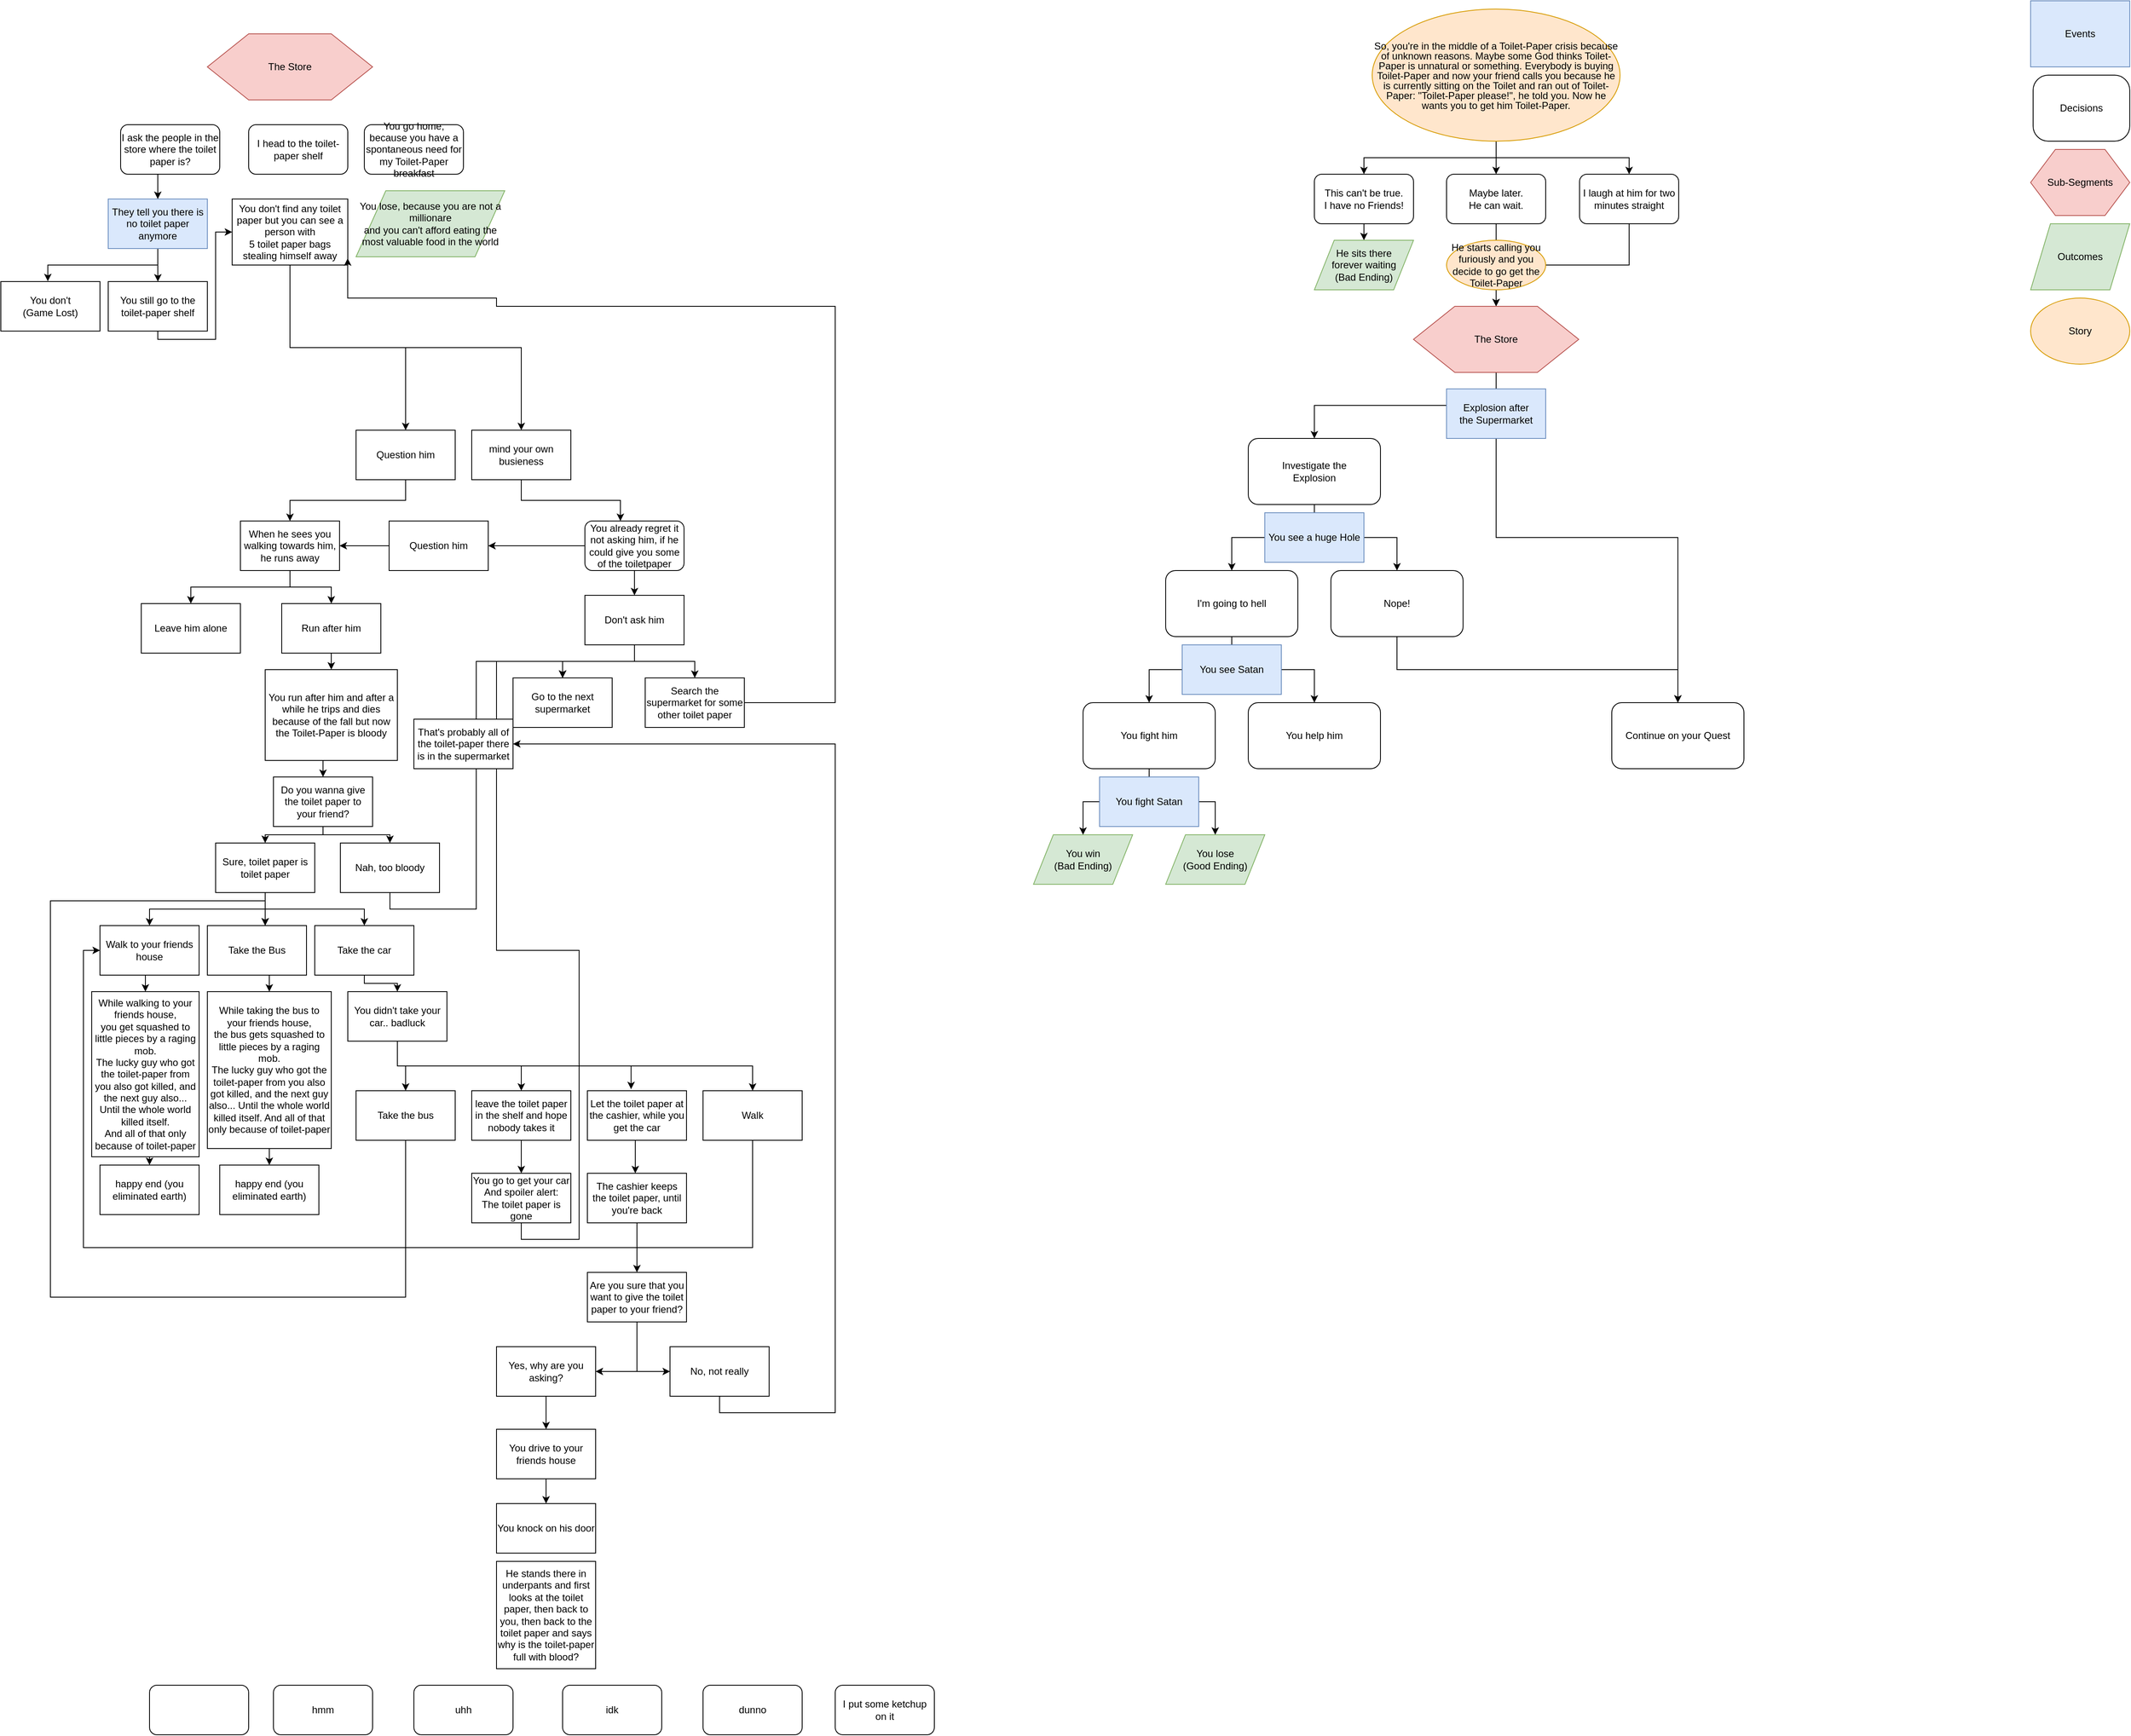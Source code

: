 <mxfile version="12.8.9" type="github">
  <diagram id="Qn3-nG2EIfxCC5e99ubx" name="Page-1">
    <mxGraphModel dx="2867" dy="380" grid="1" gridSize="10" guides="1" tooltips="1" connect="1" arrows="1" fold="1" page="0" pageScale="1" pageWidth="1169" pageHeight="827" background="none" math="0" shadow="0">
      <root>
        <mxCell id="0" />
        <mxCell id="1" parent="0" />
        <mxCell id="w2yHV6jO7LddsXgPNAkQ-8" style="edgeStyle=orthogonalEdgeStyle;rounded=0;orthogonalLoop=1;jettySize=auto;html=1;exitX=0.5;exitY=1;exitDx=0;exitDy=0;entryX=0.5;entryY=0;entryDx=0;entryDy=0;" parent="1" source="qTc8x9LIwxy68OP4qptk-10" target="qTc8x9LIwxy68OP4qptk-4" edge="1">
          <mxGeometry relative="1" as="geometry">
            <mxPoint x="60" y="450" as="sourcePoint" />
            <Array as="points">
              <mxPoint x="60" y="490" />
              <mxPoint x="-160" y="490" />
            </Array>
          </mxGeometry>
        </mxCell>
        <mxCell id="w2yHV6jO7LddsXgPNAkQ-10" style="edgeStyle=orthogonalEdgeStyle;rounded=0;orthogonalLoop=1;jettySize=auto;html=1;exitX=0.5;exitY=1;exitDx=0;exitDy=0;entryX=0.5;entryY=0;entryDx=0;entryDy=0;" parent="1" source="qTc8x9LIwxy68OP4qptk-4" target="w2yHV6jO7LddsXgPNAkQ-2" edge="1">
          <mxGeometry relative="1" as="geometry" />
        </mxCell>
        <mxCell id="w2yHV6jO7LddsXgPNAkQ-13" style="edgeStyle=orthogonalEdgeStyle;rounded=0;orthogonalLoop=1;jettySize=auto;html=1;exitX=0.5;exitY=1;exitDx=0;exitDy=0;entryX=0.5;entryY=0;entryDx=0;entryDy=0;" parent="1" source="qTc8x9LIwxy68OP4qptk-4" target="w2yHV6jO7LddsXgPNAkQ-11" edge="1">
          <mxGeometry relative="1" as="geometry" />
        </mxCell>
        <mxCell id="qTc8x9LIwxy68OP4qptk-4" value="Investigate the&lt;br&gt;Explosion" style="rounded=1;whiteSpace=wrap;html=1;" parent="1" vertex="1">
          <mxGeometry x="-240" y="530" width="160" height="80" as="geometry" />
        </mxCell>
        <mxCell id="qTc8x9LIwxy68OP4qptk-5" value="Continue on your Quest" style="rounded=1;whiteSpace=wrap;html=1;" parent="1" vertex="1">
          <mxGeometry x="200" y="850" width="160" height="80" as="geometry" />
        </mxCell>
        <mxCell id="w2yHV6jO7LddsXgPNAkQ-37" style="edgeStyle=orthogonalEdgeStyle;rounded=0;orthogonalLoop=1;jettySize=auto;html=1;exitX=0.5;exitY=1;exitDx=0;exitDy=0;entryX=0.5;entryY=0;entryDx=0;entryDy=0;" parent="1" source="w2yHV6jO7LddsXgPNAkQ-2" target="w2yHV6jO7LddsXgPNAkQ-36" edge="1">
          <mxGeometry relative="1" as="geometry" />
        </mxCell>
        <mxCell id="w2yHV6jO7LddsXgPNAkQ-38" style="edgeStyle=orthogonalEdgeStyle;rounded=0;orthogonalLoop=1;jettySize=auto;html=1;exitX=0.5;exitY=1;exitDx=0;exitDy=0;entryX=0.5;entryY=0;entryDx=0;entryDy=0;" parent="1" source="w2yHV6jO7LddsXgPNAkQ-2" target="w2yHV6jO7LddsXgPNAkQ-35" edge="1">
          <mxGeometry relative="1" as="geometry" />
        </mxCell>
        <mxCell id="w2yHV6jO7LddsXgPNAkQ-2" value="I&#39;m going to hell" style="rounded=1;whiteSpace=wrap;html=1;" parent="1" vertex="1">
          <mxGeometry x="-340" y="690" width="160" height="80" as="geometry" />
        </mxCell>
        <mxCell id="w2yHV6jO7LddsXgPNAkQ-3" value="You see a huge Hole" style="rounded=0;whiteSpace=wrap;html=1;fillColor=#dae8fc;strokeColor=#6c8ebf;" parent="1" vertex="1">
          <mxGeometry x="-220" y="620" width="120" height="60" as="geometry" />
        </mxCell>
        <mxCell id="ga1ZJdMdY6wzrTvUTJqG-1" style="edgeStyle=orthogonalEdgeStyle;rounded=0;orthogonalLoop=1;jettySize=auto;html=1;exitX=0.5;exitY=1;exitDx=0;exitDy=0;entryX=0.5;entryY=0;entryDx=0;entryDy=0;" parent="1" source="w2yHV6jO7LddsXgPNAkQ-11" target="qTc8x9LIwxy68OP4qptk-5" edge="1">
          <mxGeometry relative="1" as="geometry" />
        </mxCell>
        <mxCell id="w2yHV6jO7LddsXgPNAkQ-11" value="Nope!" style="rounded=1;whiteSpace=wrap;html=1;" parent="1" vertex="1">
          <mxGeometry x="-140" y="690" width="160" height="80" as="geometry" />
        </mxCell>
        <mxCell id="w2yHV6jO7LddsXgPNAkQ-18" value="Events" style="rounded=0;whiteSpace=wrap;html=1;fillColor=#dae8fc;strokeColor=#6c8ebf;" parent="1" vertex="1">
          <mxGeometry x="707" width="120" height="80" as="geometry" />
        </mxCell>
        <mxCell id="w2yHV6jO7LddsXgPNAkQ-19" value="Decisions" style="rounded=1;whiteSpace=wrap;html=1;arcSize=23;" parent="1" vertex="1">
          <mxGeometry x="710" y="90" width="117" height="80" as="geometry" />
        </mxCell>
        <mxCell id="w2yHV6jO7LddsXgPNAkQ-21" value="Outcomes" style="shape=parallelogram;perimeter=parallelogramPerimeter;whiteSpace=wrap;html=1;fillColor=#d5e8d4;strokeColor=#82b366;" parent="1" vertex="1">
          <mxGeometry x="707" y="270" width="120" height="80" as="geometry" />
        </mxCell>
        <mxCell id="w2yHV6jO7LddsXgPNAkQ-22" value="You win&lt;br&gt;(Bad Ending)" style="shape=parallelogram;perimeter=parallelogramPerimeter;whiteSpace=wrap;html=1;fillColor=#d5e8d4;strokeColor=#82b366;" parent="1" vertex="1">
          <mxGeometry x="-500" y="1010" width="120" height="60" as="geometry" />
        </mxCell>
        <mxCell id="w2yHV6jO7LddsXgPNAkQ-23" value="You lose&lt;br&gt;(Good Ending)" style="shape=parallelogram;perimeter=parallelogramPerimeter;whiteSpace=wrap;html=1;fillColor=#d5e8d4;strokeColor=#82b366;" parent="1" vertex="1">
          <mxGeometry x="-340" y="1010" width="120" height="60" as="geometry" />
        </mxCell>
        <mxCell id="w2yHV6jO7LddsXgPNAkQ-33" value="You see Satan" style="rounded=0;whiteSpace=wrap;html=1;fillColor=#dae8fc;strokeColor=#6c8ebf;" parent="1" vertex="1">
          <mxGeometry x="-320" y="780" width="120" height="60" as="geometry" />
        </mxCell>
        <mxCell id="w2yHV6jO7LddsXgPNAkQ-35" value="You help him" style="rounded=1;whiteSpace=wrap;html=1;" parent="1" vertex="1">
          <mxGeometry x="-240" y="850" width="160" height="80" as="geometry" />
        </mxCell>
        <mxCell id="w2yHV6jO7LddsXgPNAkQ-39" style="edgeStyle=orthogonalEdgeStyle;rounded=0;orthogonalLoop=1;jettySize=auto;html=1;exitX=0.5;exitY=1;exitDx=0;exitDy=0;entryX=0.5;entryY=0;entryDx=0;entryDy=0;" parent="1" source="w2yHV6jO7LddsXgPNAkQ-36" target="w2yHV6jO7LddsXgPNAkQ-22" edge="1">
          <mxGeometry relative="1" as="geometry" />
        </mxCell>
        <mxCell id="w2yHV6jO7LddsXgPNAkQ-40" style="edgeStyle=orthogonalEdgeStyle;rounded=0;orthogonalLoop=1;jettySize=auto;html=1;exitX=0.5;exitY=1;exitDx=0;exitDy=0;entryX=0.5;entryY=0;entryDx=0;entryDy=0;" parent="1" source="w2yHV6jO7LddsXgPNAkQ-36" target="w2yHV6jO7LddsXgPNAkQ-23" edge="1">
          <mxGeometry relative="1" as="geometry" />
        </mxCell>
        <mxCell id="w2yHV6jO7LddsXgPNAkQ-36" value="You fight him" style="rounded=1;whiteSpace=wrap;html=1;" parent="1" vertex="1">
          <mxGeometry x="-440" y="850" width="160" height="80" as="geometry" />
        </mxCell>
        <mxCell id="w2yHV6jO7LddsXgPNAkQ-17" value="You fight Satan" style="rounded=0;whiteSpace=wrap;html=1;fillColor=#dae8fc;strokeColor=#6c8ebf;" parent="1" vertex="1">
          <mxGeometry x="-420" y="940" width="120" height="60" as="geometry" />
        </mxCell>
        <mxCell id="hGm-7pk2wTPDIRRF_HYG-1" value="Story" style="ellipse;whiteSpace=wrap;html=1;fillColor=#ffe6cc;strokeColor=#d79b00;" parent="1" vertex="1">
          <mxGeometry x="707" y="360" width="120" height="80" as="geometry" />
        </mxCell>
        <mxCell id="hGm-7pk2wTPDIRRF_HYG-8" style="edgeStyle=orthogonalEdgeStyle;rounded=0;orthogonalLoop=1;jettySize=auto;html=1;exitX=0.5;exitY=1;exitDx=0;exitDy=0;entryX=0.5;entryY=0;entryDx=0;entryDy=0;" parent="1" source="hGm-7pk2wTPDIRRF_HYG-2" target="hGm-7pk2wTPDIRRF_HYG-4" edge="1">
          <mxGeometry relative="1" as="geometry" />
        </mxCell>
        <mxCell id="hGm-7pk2wTPDIRRF_HYG-9" style="edgeStyle=orthogonalEdgeStyle;rounded=0;orthogonalLoop=1;jettySize=auto;html=1;exitX=0.5;exitY=1;exitDx=0;exitDy=0;entryX=0.5;entryY=0;entryDx=0;entryDy=0;" parent="1" source="hGm-7pk2wTPDIRRF_HYG-2" target="hGm-7pk2wTPDIRRF_HYG-5" edge="1">
          <mxGeometry relative="1" as="geometry" />
        </mxCell>
        <mxCell id="hGm-7pk2wTPDIRRF_HYG-10" style="edgeStyle=orthogonalEdgeStyle;rounded=0;orthogonalLoop=1;jettySize=auto;html=1;exitX=0.5;exitY=1;exitDx=0;exitDy=0;entryX=0.5;entryY=0;entryDx=0;entryDy=0;" parent="1" source="hGm-7pk2wTPDIRRF_HYG-2" target="hGm-7pk2wTPDIRRF_HYG-6" edge="1">
          <mxGeometry relative="1" as="geometry" />
        </mxCell>
        <mxCell id="hGm-7pk2wTPDIRRF_HYG-2" value="&lt;p style=&quot;line-height: 100%&quot;&gt;So, you&#39;re in the middle of a Toilet-Paper crisis because of unknown reasons. Maybe some God thinks Toilet-Paper is unnatural or something. Everybody is buying Toilet-Paper and now your friend calls you because he is currently sitting on the Toilet and ran out of Toilet-Paper: &quot;Toilet-Paper please!&quot;, he told you. Now he wants you to get him Toilet-Paper.&lt;/p&gt;" style="ellipse;whiteSpace=wrap;html=1;fillColor=#ffe6cc;strokeColor=#d79b00;align=center;" parent="1" vertex="1">
          <mxGeometry x="-90" y="10" width="300" height="160" as="geometry" />
        </mxCell>
        <mxCell id="hGm-7pk2wTPDIRRF_HYG-13" style="edgeStyle=orthogonalEdgeStyle;rounded=0;orthogonalLoop=1;jettySize=auto;html=1;exitX=0.5;exitY=1;exitDx=0;exitDy=0;entryX=0.5;entryY=0;entryDx=0;entryDy=0;" parent="1" source="hGm-7pk2wTPDIRRF_HYG-4" target="hGm-7pk2wTPDIRRF_HYG-12" edge="1">
          <mxGeometry relative="1" as="geometry" />
        </mxCell>
        <mxCell id="hGm-7pk2wTPDIRRF_HYG-4" value="This can&#39;t be true.&lt;br&gt;I have no Friends!" style="rounded=1;whiteSpace=wrap;html=1;" parent="1" vertex="1">
          <mxGeometry x="-160" y="210" width="120" height="60" as="geometry" />
        </mxCell>
        <mxCell id="HRX807A8xVsZpX2Y_Qhh-1" style="edgeStyle=orthogonalEdgeStyle;rounded=0;orthogonalLoop=1;jettySize=auto;html=1;exitX=0.5;exitY=1;exitDx=0;exitDy=0;entryX=0.5;entryY=0;entryDx=0;entryDy=0;" edge="1" parent="1" source="hGm-7pk2wTPDIRRF_HYG-5" target="OO5MdOur09zsrJe4_zCE-3">
          <mxGeometry relative="1" as="geometry" />
        </mxCell>
        <mxCell id="hGm-7pk2wTPDIRRF_HYG-5" value="Maybe later.&lt;br&gt;He can wait." style="rounded=1;whiteSpace=wrap;html=1;" parent="1" vertex="1">
          <mxGeometry y="210" width="120" height="60" as="geometry" />
        </mxCell>
        <mxCell id="HRX807A8xVsZpX2Y_Qhh-2" style="edgeStyle=orthogonalEdgeStyle;rounded=0;orthogonalLoop=1;jettySize=auto;html=1;exitX=0.5;exitY=1;exitDx=0;exitDy=0;entryX=0.5;entryY=0;entryDx=0;entryDy=0;" edge="1" parent="1" source="hGm-7pk2wTPDIRRF_HYG-6" target="OO5MdOur09zsrJe4_zCE-3">
          <mxGeometry relative="1" as="geometry" />
        </mxCell>
        <mxCell id="hGm-7pk2wTPDIRRF_HYG-6" value="I laugh at him for two minutes straight" style="rounded=1;whiteSpace=wrap;html=1;" parent="1" vertex="1">
          <mxGeometry x="161" y="210" width="120" height="60" as="geometry" />
        </mxCell>
        <mxCell id="hGm-7pk2wTPDIRRF_HYG-12" value="He sits there &lt;br&gt;forever waiting&lt;br&gt;(Bad Ending)" style="shape=parallelogram;perimeter=parallelogramPerimeter;whiteSpace=wrap;html=1;fillColor=#d5e8d4;strokeColor=#82b366;" parent="1" vertex="1">
          <mxGeometry x="-160" y="290" width="120" height="60" as="geometry" />
        </mxCell>
        <mxCell id="hGm-7pk2wTPDIRRF_HYG-14" value="He starts calling you furiously and you decide to go get the Toilet-Paper" style="ellipse;whiteSpace=wrap;html=1;fillColor=#ffe6cc;strokeColor=#d79b00;" parent="1" vertex="1">
          <mxGeometry y="290" width="120" height="60" as="geometry" />
        </mxCell>
        <mxCell id="OO5MdOur09zsrJe4_zCE-1" value="Sub-Segments" style="shape=hexagon;perimeter=hexagonPerimeter2;whiteSpace=wrap;html=1;fillColor=#f8cecc;strokeColor=#b85450;" parent="1" vertex="1">
          <mxGeometry x="707" y="180" width="120" height="80" as="geometry" />
        </mxCell>
        <mxCell id="xJ5OwYgdjSTBkFPhT8F--6" style="edgeStyle=orthogonalEdgeStyle;rounded=0;orthogonalLoop=1;jettySize=auto;html=1;exitX=0.5;exitY=1;exitDx=0;exitDy=0;entryX=0.5;entryY=0;entryDx=0;entryDy=0;" edge="1" parent="1" source="OO5MdOur09zsrJe4_zCE-3" target="qTc8x9LIwxy68OP4qptk-5">
          <mxGeometry relative="1" as="geometry" />
        </mxCell>
        <mxCell id="OO5MdOur09zsrJe4_zCE-3" value="The Store" style="shape=hexagon;perimeter=hexagonPerimeter2;whiteSpace=wrap;html=1;fillColor=#f8cecc;strokeColor=#b85450;" parent="1" vertex="1">
          <mxGeometry x="-40" y="370" width="200" height="80" as="geometry" />
        </mxCell>
        <mxCell id="qTc8x9LIwxy68OP4qptk-10" value="Explosion after&lt;br&gt;the Supermarket" style="rounded=0;whiteSpace=wrap;html=1;fillColor=#dae8fc;strokeColor=#6c8ebf;" parent="1" vertex="1">
          <mxGeometry y="470" width="120" height="60" as="geometry" />
        </mxCell>
        <mxCell id="4MemGEek6DB2b53ONelM-1" value="The Store" style="shape=hexagon;perimeter=hexagonPerimeter2;whiteSpace=wrap;html=1;fillColor=#f8cecc;strokeColor=#b85450;" parent="1" vertex="1">
          <mxGeometry x="-1500" y="40" width="200" height="80" as="geometry" />
        </mxCell>
        <mxCell id="WwWyATiSNRp0P1ia7kzS-19" style="edgeStyle=orthogonalEdgeStyle;rounded=0;orthogonalLoop=1;jettySize=auto;html=1;exitX=0.5;exitY=1;exitDx=0;exitDy=0;" parent="1" source="4MemGEek6DB2b53ONelM-8" edge="1">
          <mxGeometry relative="1" as="geometry">
            <mxPoint x="-1559.882" y="340" as="targetPoint" />
          </mxGeometry>
        </mxCell>
        <mxCell id="WwWyATiSNRp0P1ia7kzS-24" style="edgeStyle=orthogonalEdgeStyle;rounded=0;orthogonalLoop=1;jettySize=auto;html=1;exitX=0.5;exitY=1;exitDx=0;exitDy=0;entryX=0.474;entryY=-0.007;entryDx=0;entryDy=0;entryPerimeter=0;" parent="1" source="4MemGEek6DB2b53ONelM-8" target="WwWyATiSNRp0P1ia7kzS-23" edge="1">
          <mxGeometry relative="1" as="geometry" />
        </mxCell>
        <mxCell id="4MemGEek6DB2b53ONelM-8" value="They tell you there is no toilet paper anymore" style="rounded=0;whiteSpace=wrap;html=1;fillColor=#dae8fc;strokeColor=#6c8ebf;" parent="1" vertex="1">
          <mxGeometry x="-1620" y="240" width="120" height="60" as="geometry" />
        </mxCell>
        <mxCell id="WwWyATiSNRp0P1ia7kzS-6" style="edgeStyle=orthogonalEdgeStyle;rounded=0;orthogonalLoop=1;jettySize=auto;html=1;entryX=0.5;entryY=0;entryDx=0;entryDy=0;exitX=0.5;exitY=1;exitDx=0;exitDy=0;" parent="1" source="4MemGEek6DB2b53ONelM-9" target="WwWyATiSNRp0P1ia7kzS-4" edge="1">
          <mxGeometry relative="1" as="geometry">
            <mxPoint x="-1420" y="330" as="sourcePoint" />
          </mxGeometry>
        </mxCell>
        <mxCell id="WwWyATiSNRp0P1ia7kzS-7" style="edgeStyle=orthogonalEdgeStyle;rounded=0;orthogonalLoop=1;jettySize=auto;html=1;exitX=0.5;exitY=1;exitDx=0;exitDy=0;entryX=0.5;entryY=0;entryDx=0;entryDy=0;" parent="1" source="4MemGEek6DB2b53ONelM-9" target="WwWyATiSNRp0P1ia7kzS-5" edge="1">
          <mxGeometry relative="1" as="geometry" />
        </mxCell>
        <mxCell id="4MemGEek6DB2b53ONelM-9" value="&lt;div&gt;You don&#39;t find any toilet paper but you can see a person with &lt;br&gt;&lt;/div&gt;&lt;div&gt;5 toilet paper bags stealing himself away&lt;/div&gt;" style="rounded=0;whiteSpace=wrap;html=1;" parent="1" vertex="1">
          <mxGeometry x="-1470" y="240" width="140" height="80" as="geometry" />
        </mxCell>
        <mxCell id="WwWyATiSNRp0P1ia7kzS-16" style="edgeStyle=orthogonalEdgeStyle;rounded=0;orthogonalLoop=1;jettySize=auto;html=1;exitX=0.5;exitY=1;exitDx=0;exitDy=0;" parent="1" source="WwWyATiSNRp0P1ia7kzS-4" target="WwWyATiSNRp0P1ia7kzS-8" edge="1">
          <mxGeometry relative="1" as="geometry" />
        </mxCell>
        <mxCell id="WwWyATiSNRp0P1ia7kzS-4" value="Question him" style="rounded=0;whiteSpace=wrap;html=1;" parent="1" vertex="1">
          <mxGeometry x="-1320" y="520" width="120" height="60" as="geometry" />
        </mxCell>
        <mxCell id="WwWyATiSNRp0P1ia7kzS-12" style="edgeStyle=orthogonalEdgeStyle;rounded=0;orthogonalLoop=1;jettySize=auto;html=1;exitX=0.5;exitY=1;exitDx=0;exitDy=0;entryX=0.358;entryY=0;entryDx=0;entryDy=0;entryPerimeter=0;" parent="1" source="WwWyATiSNRp0P1ia7kzS-5" target="WwWyATiSNRp0P1ia7kzS-9" edge="1">
          <mxGeometry relative="1" as="geometry" />
        </mxCell>
        <mxCell id="WwWyATiSNRp0P1ia7kzS-5" value="mind your own busieness" style="rounded=0;whiteSpace=wrap;html=1;" parent="1" vertex="1">
          <mxGeometry x="-1180" y="520" width="120" height="60" as="geometry" />
        </mxCell>
        <mxCell id="WwWyATiSNRp0P1ia7kzS-32" style="edgeStyle=orthogonalEdgeStyle;rounded=0;orthogonalLoop=1;jettySize=auto;html=1;exitX=0.5;exitY=1;exitDx=0;exitDy=0;entryX=0.5;entryY=0;entryDx=0;entryDy=0;" parent="1" source="WwWyATiSNRp0P1ia7kzS-8" target="WwWyATiSNRp0P1ia7kzS-31" edge="1">
          <mxGeometry relative="1" as="geometry" />
        </mxCell>
        <mxCell id="WwWyATiSNRp0P1ia7kzS-33" style="edgeStyle=orthogonalEdgeStyle;rounded=0;orthogonalLoop=1;jettySize=auto;html=1;exitX=0.5;exitY=1;exitDx=0;exitDy=0;entryX=0.5;entryY=0;entryDx=0;entryDy=0;" parent="1" source="WwWyATiSNRp0P1ia7kzS-8" target="WwWyATiSNRp0P1ia7kzS-30" edge="1">
          <mxGeometry relative="1" as="geometry" />
        </mxCell>
        <mxCell id="WwWyATiSNRp0P1ia7kzS-8" value="When he sees you walking towards him, he runs away" style="rounded=0;whiteSpace=wrap;html=1;" parent="1" vertex="1">
          <mxGeometry x="-1460" y="630" width="120" height="60" as="geometry" />
        </mxCell>
        <mxCell id="WwWyATiSNRp0P1ia7kzS-13" style="edgeStyle=orthogonalEdgeStyle;rounded=0;orthogonalLoop=1;jettySize=auto;html=1;exitX=0;exitY=0.5;exitDx=0;exitDy=0;entryX=1;entryY=0.5;entryDx=0;entryDy=0;" parent="1" source="WwWyATiSNRp0P1ia7kzS-9" target="WwWyATiSNRp0P1ia7kzS-10" edge="1">
          <mxGeometry relative="1" as="geometry" />
        </mxCell>
        <mxCell id="WwWyATiSNRp0P1ia7kzS-25" style="edgeStyle=orthogonalEdgeStyle;rounded=0;orthogonalLoop=1;jettySize=auto;html=1;exitX=0.5;exitY=1;exitDx=0;exitDy=0;entryX=0.5;entryY=0;entryDx=0;entryDy=0;" parent="1" source="WwWyATiSNRp0P1ia7kzS-9" target="WwWyATiSNRp0P1ia7kzS-17" edge="1">
          <mxGeometry relative="1" as="geometry" />
        </mxCell>
        <mxCell id="WwWyATiSNRp0P1ia7kzS-9" value="&lt;div&gt;You already regret it not asking him, if he could give you some of the toiletpaper&lt;/div&gt;" style="rounded=1;whiteSpace=wrap;html=1;" parent="1" vertex="1">
          <mxGeometry x="-1043" y="630" width="120" height="60" as="geometry" />
        </mxCell>
        <mxCell id="WwWyATiSNRp0P1ia7kzS-14" style="edgeStyle=orthogonalEdgeStyle;rounded=0;orthogonalLoop=1;jettySize=auto;html=1;exitX=0;exitY=0.5;exitDx=0;exitDy=0;entryX=1;entryY=0.5;entryDx=0;entryDy=0;" parent="1" source="WwWyATiSNRp0P1ia7kzS-10" target="WwWyATiSNRp0P1ia7kzS-8" edge="1">
          <mxGeometry relative="1" as="geometry" />
        </mxCell>
        <mxCell id="WwWyATiSNRp0P1ia7kzS-10" value="Question him" style="rounded=0;whiteSpace=wrap;html=1;" parent="1" vertex="1">
          <mxGeometry x="-1280" y="630" width="120" height="60" as="geometry" />
        </mxCell>
        <mxCell id="WwWyATiSNRp0P1ia7kzS-28" style="edgeStyle=orthogonalEdgeStyle;rounded=0;orthogonalLoop=1;jettySize=auto;html=1;exitX=0.5;exitY=1;exitDx=0;exitDy=0;entryX=0.5;entryY=0;entryDx=0;entryDy=0;" parent="1" source="WwWyATiSNRp0P1ia7kzS-17" target="WwWyATiSNRp0P1ia7kzS-27" edge="1">
          <mxGeometry relative="1" as="geometry" />
        </mxCell>
        <mxCell id="xJ5OwYgdjSTBkFPhT8F--2" style="edgeStyle=orthogonalEdgeStyle;rounded=0;orthogonalLoop=1;jettySize=auto;html=1;exitX=0.5;exitY=1;exitDx=0;exitDy=0;entryX=0.5;entryY=0;entryDx=0;entryDy=0;" edge="1" parent="1" source="WwWyATiSNRp0P1ia7kzS-17" target="WwWyATiSNRp0P1ia7kzS-26">
          <mxGeometry relative="1" as="geometry" />
        </mxCell>
        <mxCell id="WwWyATiSNRp0P1ia7kzS-17" value="Don&#39;t ask him" style="rounded=0;whiteSpace=wrap;html=1;" parent="1" vertex="1">
          <mxGeometry x="-1043" y="720" width="120" height="60" as="geometry" />
        </mxCell>
        <mxCell id="a41Way_7bR66IMwO-TU8-1" style="edgeStyle=orthogonalEdgeStyle;rounded=0;orthogonalLoop=1;jettySize=auto;html=1;exitX=0.5;exitY=1;exitDx=0;exitDy=0;entryX=0;entryY=0.5;entryDx=0;entryDy=0;" parent="1" source="WwWyATiSNRp0P1ia7kzS-20" target="4MemGEek6DB2b53ONelM-9" edge="1">
          <mxGeometry relative="1" as="geometry">
            <Array as="points">
              <mxPoint x="-1560" y="410" />
              <mxPoint x="-1490" y="410" />
              <mxPoint x="-1490" y="280" />
            </Array>
          </mxGeometry>
        </mxCell>
        <mxCell id="WwWyATiSNRp0P1ia7kzS-20" value="You still go to the toilet-paper shelf" style="rounded=0;whiteSpace=wrap;html=1;" parent="1" vertex="1">
          <mxGeometry x="-1620" y="340" width="120" height="60" as="geometry" />
        </mxCell>
        <mxCell id="WwWyATiSNRp0P1ia7kzS-23" value="&lt;div&gt;You don&#39;t&lt;/div&gt;&lt;div&gt;(Game Lost) &lt;br&gt;&lt;/div&gt;" style="rounded=0;whiteSpace=wrap;html=1;" parent="1" vertex="1">
          <mxGeometry x="-1750" y="340" width="120" height="60" as="geometry" />
        </mxCell>
        <mxCell id="WwWyATiSNRp0P1ia7kzS-26" value="Go to the next supermarket" style="rounded=0;whiteSpace=wrap;html=1;" parent="1" vertex="1">
          <mxGeometry x="-1130" y="820" width="120" height="60" as="geometry" />
        </mxCell>
        <mxCell id="M6KW342iFe4JDzRaZPrO-61" style="edgeStyle=orthogonalEdgeStyle;rounded=0;orthogonalLoop=1;jettySize=auto;html=1;exitX=1;exitY=0.5;exitDx=0;exitDy=0;entryX=0.999;entryY=0.898;entryDx=0;entryDy=0;entryPerimeter=0;" edge="1" parent="1" source="WwWyATiSNRp0P1ia7kzS-27" target="4MemGEek6DB2b53ONelM-9">
          <mxGeometry relative="1" as="geometry">
            <mxPoint x="-910" y="920.0" as="targetPoint" />
            <Array as="points">
              <mxPoint x="-740" y="850" />
              <mxPoint x="-740" y="370" />
              <mxPoint x="-1150" y="370" />
              <mxPoint x="-1150" y="360" />
              <mxPoint x="-1330" y="360" />
            </Array>
          </mxGeometry>
        </mxCell>
        <mxCell id="WwWyATiSNRp0P1ia7kzS-27" value="Search the supermarket for some other toilet paper" style="rounded=0;whiteSpace=wrap;html=1;" parent="1" vertex="1">
          <mxGeometry x="-970" y="820" width="120" height="60" as="geometry" />
        </mxCell>
        <mxCell id="WwWyATiSNRp0P1ia7kzS-30" value="&lt;div&gt;Leave him alone&lt;/div&gt;" style="rounded=0;whiteSpace=wrap;html=1;" parent="1" vertex="1">
          <mxGeometry x="-1580" y="730" width="120" height="60" as="geometry" />
        </mxCell>
        <mxCell id="M6KW342iFe4JDzRaZPrO-2" style="edgeStyle=orthogonalEdgeStyle;rounded=0;orthogonalLoop=1;jettySize=auto;html=1;exitX=0.5;exitY=1;exitDx=0;exitDy=0;entryX=0.5;entryY=0;entryDx=0;entryDy=0;" edge="1" parent="1" source="WwWyATiSNRp0P1ia7kzS-31" target="M6KW342iFe4JDzRaZPrO-1">
          <mxGeometry relative="1" as="geometry" />
        </mxCell>
        <mxCell id="WwWyATiSNRp0P1ia7kzS-31" value="Run after him" style="rounded=0;whiteSpace=wrap;html=1;" parent="1" vertex="1">
          <mxGeometry x="-1410" y="730" width="120" height="60" as="geometry" />
        </mxCell>
        <mxCell id="M6KW342iFe4JDzRaZPrO-4" style="edgeStyle=orthogonalEdgeStyle;rounded=0;orthogonalLoop=1;jettySize=auto;html=1;exitX=0.5;exitY=1;exitDx=0;exitDy=0;entryX=0.5;entryY=0;entryDx=0;entryDy=0;" edge="1" parent="1" source="M6KW342iFe4JDzRaZPrO-1" target="M6KW342iFe4JDzRaZPrO-3">
          <mxGeometry relative="1" as="geometry" />
        </mxCell>
        <mxCell id="M6KW342iFe4JDzRaZPrO-1" value="You run after him and after a while he trips and dies because of the fall but now the Toilet-Paper is bloody" style="rounded=0;whiteSpace=wrap;html=1;" vertex="1" parent="1">
          <mxGeometry x="-1430" y="810" width="160" height="110" as="geometry" />
        </mxCell>
        <mxCell id="M6KW342iFe4JDzRaZPrO-7" style="edgeStyle=orthogonalEdgeStyle;rounded=0;orthogonalLoop=1;jettySize=auto;html=1;exitX=0.5;exitY=1;exitDx=0;exitDy=0;entryX=0.5;entryY=0;entryDx=0;entryDy=0;" edge="1" parent="1" source="M6KW342iFe4JDzRaZPrO-3" target="M6KW342iFe4JDzRaZPrO-5">
          <mxGeometry relative="1" as="geometry">
            <Array as="points">
              <mxPoint x="-1360" y="1010" />
              <mxPoint x="-1430" y="1010" />
            </Array>
          </mxGeometry>
        </mxCell>
        <mxCell id="M6KW342iFe4JDzRaZPrO-8" style="edgeStyle=orthogonalEdgeStyle;rounded=0;orthogonalLoop=1;jettySize=auto;html=1;exitX=0.5;exitY=1;exitDx=0;exitDy=0;entryX=0.5;entryY=0;entryDx=0;entryDy=0;" edge="1" parent="1" source="M6KW342iFe4JDzRaZPrO-3" target="M6KW342iFe4JDzRaZPrO-6">
          <mxGeometry relative="1" as="geometry">
            <Array as="points">
              <mxPoint x="-1360" y="1010" />
              <mxPoint x="-1279" y="1010" />
            </Array>
          </mxGeometry>
        </mxCell>
        <mxCell id="M6KW342iFe4JDzRaZPrO-3" value="Do you wanna give the toilet paper to your friend?" style="rounded=0;whiteSpace=wrap;html=1;" vertex="1" parent="1">
          <mxGeometry x="-1420" y="940" width="120" height="60" as="geometry" />
        </mxCell>
        <mxCell id="M6KW342iFe4JDzRaZPrO-13" style="edgeStyle=orthogonalEdgeStyle;rounded=0;orthogonalLoop=1;jettySize=auto;html=1;exitX=0.5;exitY=1;exitDx=0;exitDy=0;" edge="1" parent="1" source="M6KW342iFe4JDzRaZPrO-5" target="M6KW342iFe4JDzRaZPrO-12">
          <mxGeometry relative="1" as="geometry" />
        </mxCell>
        <mxCell id="M6KW342iFe4JDzRaZPrO-14" style="edgeStyle=orthogonalEdgeStyle;rounded=0;orthogonalLoop=1;jettySize=auto;html=1;exitX=0.5;exitY=1;exitDx=0;exitDy=0;" edge="1" parent="1" source="M6KW342iFe4JDzRaZPrO-5" target="M6KW342iFe4JDzRaZPrO-11">
          <mxGeometry relative="1" as="geometry">
            <Array as="points">
              <mxPoint x="-1430" y="1110" />
              <mxPoint x="-1430" y="1110" />
            </Array>
          </mxGeometry>
        </mxCell>
        <mxCell id="M6KW342iFe4JDzRaZPrO-15" style="edgeStyle=orthogonalEdgeStyle;rounded=0;orthogonalLoop=1;jettySize=auto;html=1;exitX=0.5;exitY=1;exitDx=0;exitDy=0;entryX=0.5;entryY=0;entryDx=0;entryDy=0;" edge="1" parent="1" source="M6KW342iFe4JDzRaZPrO-5" target="M6KW342iFe4JDzRaZPrO-10">
          <mxGeometry relative="1" as="geometry" />
        </mxCell>
        <mxCell id="M6KW342iFe4JDzRaZPrO-5" value="Sure, toilet paper is toilet paper " style="rounded=0;whiteSpace=wrap;html=1;" vertex="1" parent="1">
          <mxGeometry x="-1490" y="1020" width="120" height="60" as="geometry" />
        </mxCell>
        <mxCell id="xJ5OwYgdjSTBkFPhT8F--1" style="edgeStyle=orthogonalEdgeStyle;rounded=0;orthogonalLoop=1;jettySize=auto;html=1;exitX=0.5;exitY=1;exitDx=0;exitDy=0;entryX=0.5;entryY=0;entryDx=0;entryDy=0;" edge="1" parent="1" source="M6KW342iFe4JDzRaZPrO-6" target="WwWyATiSNRp0P1ia7kzS-26">
          <mxGeometry relative="1" as="geometry" />
        </mxCell>
        <mxCell id="M6KW342iFe4JDzRaZPrO-6" value="Nah, too bloody" style="rounded=0;whiteSpace=wrap;html=1;" vertex="1" parent="1">
          <mxGeometry x="-1339" y="1020" width="120" height="60" as="geometry" />
        </mxCell>
        <mxCell id="M6KW342iFe4JDzRaZPrO-20" style="edgeStyle=orthogonalEdgeStyle;rounded=0;orthogonalLoop=1;jettySize=auto;html=1;exitX=0.5;exitY=1;exitDx=0;exitDy=0;entryX=0.5;entryY=0;entryDx=0;entryDy=0;" edge="1" parent="1" source="M6KW342iFe4JDzRaZPrO-10" target="M6KW342iFe4JDzRaZPrO-17">
          <mxGeometry relative="1" as="geometry" />
        </mxCell>
        <mxCell id="M6KW342iFe4JDzRaZPrO-10" value="&lt;div&gt;Walk to your friends house&lt;/div&gt;" style="rounded=0;whiteSpace=wrap;html=1;" vertex="1" parent="1">
          <mxGeometry x="-1630" y="1120" width="120" height="60" as="geometry" />
        </mxCell>
        <mxCell id="M6KW342iFe4JDzRaZPrO-24" style="edgeStyle=orthogonalEdgeStyle;rounded=0;orthogonalLoop=1;jettySize=auto;html=1;exitX=0.5;exitY=1;exitDx=0;exitDy=0;entryX=0.5;entryY=0;entryDx=0;entryDy=0;" edge="1" parent="1" source="M6KW342iFe4JDzRaZPrO-11" target="M6KW342iFe4JDzRaZPrO-22">
          <mxGeometry relative="1" as="geometry" />
        </mxCell>
        <mxCell id="M6KW342iFe4JDzRaZPrO-11" value="Take the Bus" style="rounded=0;whiteSpace=wrap;html=1;" vertex="1" parent="1">
          <mxGeometry x="-1500" y="1120" width="120" height="60" as="geometry" />
        </mxCell>
        <mxCell id="M6KW342iFe4JDzRaZPrO-26" style="edgeStyle=orthogonalEdgeStyle;rounded=0;orthogonalLoop=1;jettySize=auto;html=1;exitX=0.5;exitY=1;exitDx=0;exitDy=0;entryX=0.5;entryY=0;entryDx=0;entryDy=0;" edge="1" parent="1" source="M6KW342iFe4JDzRaZPrO-12" target="M6KW342iFe4JDzRaZPrO-25">
          <mxGeometry relative="1" as="geometry">
            <Array as="points">
              <mxPoint x="-1310" y="1190" />
              <mxPoint x="-1270" y="1190" />
            </Array>
          </mxGeometry>
        </mxCell>
        <mxCell id="M6KW342iFe4JDzRaZPrO-12" value="Take the car" style="rounded=0;whiteSpace=wrap;html=1;" vertex="1" parent="1">
          <mxGeometry x="-1370" y="1120" width="120" height="60" as="geometry" />
        </mxCell>
        <mxCell id="M6KW342iFe4JDzRaZPrO-19" style="edgeStyle=orthogonalEdgeStyle;rounded=0;orthogonalLoop=1;jettySize=auto;html=1;exitX=0.5;exitY=1;exitDx=0;exitDy=0;entryX=0.5;entryY=0;entryDx=0;entryDy=0;" edge="1" parent="1" source="M6KW342iFe4JDzRaZPrO-17" target="M6KW342iFe4JDzRaZPrO-18">
          <mxGeometry relative="1" as="geometry" />
        </mxCell>
        <mxCell id="M6KW342iFe4JDzRaZPrO-17" value="&lt;div&gt;While walking to your friends house,&lt;/div&gt;&lt;div&gt;you get squashed to little pieces by a raging mob.&lt;/div&gt;&lt;div&gt;The lucky guy who got the toilet-paper from you also got killed, and the next guy also... Until the whole world killed itself.&lt;/div&gt;&lt;div&gt; And all of that only because of toilet-paper&lt;/div&gt;" style="rounded=0;whiteSpace=wrap;html=1;" vertex="1" parent="1">
          <mxGeometry x="-1640" y="1200" width="130" height="200" as="geometry" />
        </mxCell>
        <mxCell id="M6KW342iFe4JDzRaZPrO-18" value="happy end (you eliminated earth)" style="rounded=0;whiteSpace=wrap;html=1;" vertex="1" parent="1">
          <mxGeometry x="-1630" y="1410" width="120" height="60" as="geometry" />
        </mxCell>
        <mxCell id="M6KW342iFe4JDzRaZPrO-21" style="edgeStyle=orthogonalEdgeStyle;rounded=0;orthogonalLoop=1;jettySize=auto;html=1;exitX=0.5;exitY=1;exitDx=0;exitDy=0;entryX=0.5;entryY=0;entryDx=0;entryDy=0;" edge="1" source="M6KW342iFe4JDzRaZPrO-22" target="M6KW342iFe4JDzRaZPrO-23" parent="1">
          <mxGeometry relative="1" as="geometry" />
        </mxCell>
        <mxCell id="M6KW342iFe4JDzRaZPrO-22" value="&lt;div&gt;While taking the bus to your friends house,&lt;/div&gt;&lt;div&gt;the bus gets squashed to little pieces by a raging mob.&lt;br&gt;&lt;/div&gt;&lt;div&gt;The lucky guy who got the toilet-paper from you also got killed, and the next guy also... Until the whole world killed itself. And all of that only because of toilet-paper&lt;br&gt;&lt;/div&gt;" style="rounded=0;whiteSpace=wrap;html=1;" vertex="1" parent="1">
          <mxGeometry x="-1500" y="1200" width="150" height="190" as="geometry" />
        </mxCell>
        <mxCell id="M6KW342iFe4JDzRaZPrO-23" value="happy end (you eliminated earth)" style="rounded=0;whiteSpace=wrap;html=1;" vertex="1" parent="1">
          <mxGeometry x="-1485" y="1410" width="120" height="60" as="geometry" />
        </mxCell>
        <mxCell id="M6KW342iFe4JDzRaZPrO-31" style="edgeStyle=orthogonalEdgeStyle;rounded=0;orthogonalLoop=1;jettySize=auto;html=1;exitX=0.5;exitY=1;exitDx=0;exitDy=0;entryX=0.5;entryY=0;entryDx=0;entryDy=0;" edge="1" parent="1" source="M6KW342iFe4JDzRaZPrO-25" target="M6KW342iFe4JDzRaZPrO-30">
          <mxGeometry relative="1" as="geometry" />
        </mxCell>
        <mxCell id="M6KW342iFe4JDzRaZPrO-32" style="edgeStyle=orthogonalEdgeStyle;rounded=0;orthogonalLoop=1;jettySize=auto;html=1;exitX=0.5;exitY=1;exitDx=0;exitDy=0;entryX=0.5;entryY=0;entryDx=0;entryDy=0;" edge="1" parent="1" source="M6KW342iFe4JDzRaZPrO-25" target="M6KW342iFe4JDzRaZPrO-27">
          <mxGeometry relative="1" as="geometry" />
        </mxCell>
        <mxCell id="M6KW342iFe4JDzRaZPrO-33" style="edgeStyle=orthogonalEdgeStyle;rounded=0;orthogonalLoop=1;jettySize=auto;html=1;exitX=0.5;exitY=1;exitDx=0;exitDy=0;entryX=0.441;entryY=-0.031;entryDx=0;entryDy=0;entryPerimeter=0;" edge="1" parent="1" source="M6KW342iFe4JDzRaZPrO-25" target="M6KW342iFe4JDzRaZPrO-28">
          <mxGeometry relative="1" as="geometry" />
        </mxCell>
        <mxCell id="M6KW342iFe4JDzRaZPrO-34" style="edgeStyle=orthogonalEdgeStyle;rounded=0;orthogonalLoop=1;jettySize=auto;html=1;exitX=0.5;exitY=1;exitDx=0;exitDy=0;" edge="1" parent="1" source="M6KW342iFe4JDzRaZPrO-25" target="M6KW342iFe4JDzRaZPrO-29">
          <mxGeometry relative="1" as="geometry" />
        </mxCell>
        <mxCell id="M6KW342iFe4JDzRaZPrO-25" value="&lt;div&gt;You didn&#39;t take your car.. badluck&lt;/div&gt;" style="rounded=0;whiteSpace=wrap;html=1;" vertex="1" parent="1">
          <mxGeometry x="-1330" y="1200" width="120" height="60" as="geometry" />
        </mxCell>
        <mxCell id="M6KW342iFe4JDzRaZPrO-39" style="edgeStyle=orthogonalEdgeStyle;rounded=0;orthogonalLoop=1;jettySize=auto;html=1;exitX=0.5;exitY=1;exitDx=0;exitDy=0;entryX=0.5;entryY=0;entryDx=0;entryDy=0;" edge="1" parent="1" source="M6KW342iFe4JDzRaZPrO-27" target="M6KW342iFe4JDzRaZPrO-38">
          <mxGeometry relative="1" as="geometry" />
        </mxCell>
        <mxCell id="M6KW342iFe4JDzRaZPrO-27" value="leave the toilet paper in the shelf and hope nobody takes it" style="rounded=0;whiteSpace=wrap;html=1;" vertex="1" parent="1">
          <mxGeometry x="-1180" y="1320" width="120" height="60" as="geometry" />
        </mxCell>
        <mxCell id="M6KW342iFe4JDzRaZPrO-48" style="edgeStyle=orthogonalEdgeStyle;rounded=0;orthogonalLoop=1;jettySize=auto;html=1;exitX=0.5;exitY=1;exitDx=0;exitDy=0;" edge="1" parent="1" source="M6KW342iFe4JDzRaZPrO-28" target="M6KW342iFe4JDzRaZPrO-47">
          <mxGeometry relative="1" as="geometry">
            <mxPoint x="-982" y="1410" as="targetPoint" />
            <Array as="points">
              <mxPoint x="-982" y="1380" />
            </Array>
          </mxGeometry>
        </mxCell>
        <mxCell id="M6KW342iFe4JDzRaZPrO-28" value="Let the toilet paper at the cashier, while you get the car" style="rounded=0;whiteSpace=wrap;html=1;" vertex="1" parent="1">
          <mxGeometry x="-1040" y="1320" width="120" height="60" as="geometry" />
        </mxCell>
        <mxCell id="M6KW342iFe4JDzRaZPrO-37" style="edgeStyle=orthogonalEdgeStyle;rounded=0;orthogonalLoop=1;jettySize=auto;html=1;exitX=0.5;exitY=1;exitDx=0;exitDy=0;entryX=0;entryY=0.5;entryDx=0;entryDy=0;" edge="1" parent="1" source="M6KW342iFe4JDzRaZPrO-29" target="M6KW342iFe4JDzRaZPrO-10">
          <mxGeometry relative="1" as="geometry">
            <Array as="points">
              <mxPoint x="-840" y="1510" />
              <mxPoint x="-1650" y="1510" />
              <mxPoint x="-1650" y="1150" />
            </Array>
          </mxGeometry>
        </mxCell>
        <mxCell id="M6KW342iFe4JDzRaZPrO-29" value="Walk" style="rounded=0;whiteSpace=wrap;html=1;" vertex="1" parent="1">
          <mxGeometry x="-900" y="1320" width="120" height="60" as="geometry" />
        </mxCell>
        <mxCell id="M6KW342iFe4JDzRaZPrO-35" style="edgeStyle=orthogonalEdgeStyle;rounded=0;orthogonalLoop=1;jettySize=auto;html=1;exitX=0.5;exitY=1;exitDx=0;exitDy=0;" edge="1" parent="1" source="M6KW342iFe4JDzRaZPrO-30" target="M6KW342iFe4JDzRaZPrO-11">
          <mxGeometry relative="1" as="geometry">
            <Array as="points">
              <mxPoint x="-1260" y="1570" />
              <mxPoint x="-1690" y="1570" />
              <mxPoint x="-1690" y="1090" />
              <mxPoint x="-1430" y="1090" />
            </Array>
          </mxGeometry>
        </mxCell>
        <mxCell id="M6KW342iFe4JDzRaZPrO-30" value="Take the bus" style="rounded=0;whiteSpace=wrap;html=1;" vertex="1" parent="1">
          <mxGeometry x="-1320" y="1320" width="120" height="60" as="geometry" />
        </mxCell>
        <mxCell id="xJ5OwYgdjSTBkFPhT8F--4" style="edgeStyle=orthogonalEdgeStyle;rounded=0;orthogonalLoop=1;jettySize=auto;html=1;exitX=0.5;exitY=1;exitDx=0;exitDy=0;entryX=0.5;entryY=0;entryDx=0;entryDy=0;" edge="1" parent="1" source="M6KW342iFe4JDzRaZPrO-38" target="WwWyATiSNRp0P1ia7kzS-26">
          <mxGeometry relative="1" as="geometry">
            <Array as="points">
              <mxPoint x="-1120" y="1500" />
              <mxPoint x="-1050" y="1500" />
              <mxPoint x="-1050" y="1150" />
              <mxPoint x="-1150" y="1150" />
              <mxPoint x="-1150" y="800" />
              <mxPoint x="-1070" y="800" />
            </Array>
          </mxGeometry>
        </mxCell>
        <mxCell id="M6KW342iFe4JDzRaZPrO-38" value="&lt;div&gt;You go to get your car&lt;br&gt;&lt;/div&gt;&lt;div&gt;And spoiler alert:&lt;/div&gt;&lt;div&gt;The toilet paper is gone&lt;br&gt; &lt;/div&gt;" style="rounded=0;whiteSpace=wrap;html=1;" vertex="1" parent="1">
          <mxGeometry x="-1180" y="1420" width="120" height="60" as="geometry" />
        </mxCell>
        <mxCell id="M6KW342iFe4JDzRaZPrO-52" style="edgeStyle=orthogonalEdgeStyle;rounded=0;orthogonalLoop=1;jettySize=auto;html=1;exitX=0.5;exitY=1;exitDx=0;exitDy=0;entryX=0.5;entryY=0;entryDx=0;entryDy=0;" edge="1" parent="1" source="M6KW342iFe4JDzRaZPrO-47" target="M6KW342iFe4JDzRaZPrO-51">
          <mxGeometry relative="1" as="geometry" />
        </mxCell>
        <mxCell id="M6KW342iFe4JDzRaZPrO-47" value="The cashier keeps the toilet paper, until you&#39;re back" style="rounded=0;whiteSpace=wrap;html=1;" vertex="1" parent="1">
          <mxGeometry x="-1040" y="1420" width="120" height="60" as="geometry" />
        </mxCell>
        <mxCell id="M6KW342iFe4JDzRaZPrO-49" value="That&#39;s probably all of the toilet-paper there is in the supermarket" style="rounded=0;whiteSpace=wrap;html=1;" vertex="1" parent="1">
          <mxGeometry x="-1250" y="870" width="120" height="60" as="geometry" />
        </mxCell>
        <mxCell id="6DiMKuQ_fRoN0keim-UP-1" value="I head to the toilet-paper shelf" style="rounded=1;whiteSpace=wrap;html=1;" vertex="1" parent="1">
          <mxGeometry x="-1450" y="150" width="120" height="60" as="geometry" />
        </mxCell>
        <mxCell id="M6KW342iFe4JDzRaZPrO-62" style="edgeStyle=orthogonalEdgeStyle;rounded=0;orthogonalLoop=1;jettySize=auto;html=1;exitX=0.5;exitY=1;exitDx=0;exitDy=0;entryX=0.5;entryY=0;entryDx=0;entryDy=0;" edge="1" parent="1" source="6DiMKuQ_fRoN0keim-UP-3" target="4MemGEek6DB2b53ONelM-8">
          <mxGeometry relative="1" as="geometry" />
        </mxCell>
        <mxCell id="6DiMKuQ_fRoN0keim-UP-3" value="I ask the people in the store where the toilet paper is?" style="rounded=1;whiteSpace=wrap;html=1;" vertex="1" parent="1">
          <mxGeometry x="-1605" y="150" width="120" height="60" as="geometry" />
        </mxCell>
        <mxCell id="M6KW342iFe4JDzRaZPrO-56" style="edgeStyle=orthogonalEdgeStyle;rounded=0;orthogonalLoop=1;jettySize=auto;html=1;exitX=0.5;exitY=1;exitDx=0;exitDy=0;entryX=1;entryY=0.5;entryDx=0;entryDy=0;" edge="1" parent="1" source="M6KW342iFe4JDzRaZPrO-51" target="M6KW342iFe4JDzRaZPrO-54">
          <mxGeometry relative="1" as="geometry" />
        </mxCell>
        <mxCell id="M6KW342iFe4JDzRaZPrO-58" style="edgeStyle=orthogonalEdgeStyle;rounded=0;orthogonalLoop=1;jettySize=auto;html=1;exitX=0.5;exitY=1;exitDx=0;exitDy=0;entryX=0;entryY=0.5;entryDx=0;entryDy=0;" edge="1" parent="1" source="M6KW342iFe4JDzRaZPrO-51" target="M6KW342iFe4JDzRaZPrO-55">
          <mxGeometry relative="1" as="geometry" />
        </mxCell>
        <mxCell id="M6KW342iFe4JDzRaZPrO-51" value="Are you sure that you want to give the toilet paper to your friend? " style="rounded=0;whiteSpace=wrap;html=1;" vertex="1" parent="1">
          <mxGeometry x="-1040" y="1540" width="120" height="60" as="geometry" />
        </mxCell>
        <mxCell id="M6KW342iFe4JDzRaZPrO-64" style="edgeStyle=orthogonalEdgeStyle;rounded=0;orthogonalLoop=1;jettySize=auto;html=1;exitX=0.5;exitY=1;exitDx=0;exitDy=0;entryX=0.5;entryY=0;entryDx=0;entryDy=0;" edge="1" parent="1" source="M6KW342iFe4JDzRaZPrO-54" target="M6KW342iFe4JDzRaZPrO-63">
          <mxGeometry relative="1" as="geometry" />
        </mxCell>
        <mxCell id="M6KW342iFe4JDzRaZPrO-54" value="Yes, why are you asking?" style="rounded=0;whiteSpace=wrap;html=1;" vertex="1" parent="1">
          <mxGeometry x="-1150" y="1630" width="120" height="60" as="geometry" />
        </mxCell>
        <mxCell id="JG3rJxFggoxqtPLCYrr8-1" value="&lt;div&gt;You lose, because you are not a millionare&lt;/div&gt;&lt;div&gt;and you can&#39;t afford eating the most valuable food in the world&lt;br&gt;&lt;/div&gt;" style="shape=parallelogram;perimeter=parallelogramPerimeter;whiteSpace=wrap;html=1;fillColor=#d5e8d4;strokeColor=#82b366;" vertex="1" parent="1">
          <mxGeometry x="-1320" y="230" width="180" height="80" as="geometry" />
        </mxCell>
        <mxCell id="JG3rJxFggoxqtPLCYrr8-5" value="You go home, because you have a spontaneous need for my Toilet-Paper breakfast" style="rounded=1;whiteSpace=wrap;html=1;" vertex="1" parent="1">
          <mxGeometry x="-1310" y="150" width="120" height="60" as="geometry" />
        </mxCell>
        <mxCell id="JG3rJxFggoxqtPLCYrr8-7" style="edgeStyle=orthogonalEdgeStyle;rounded=0;orthogonalLoop=1;jettySize=auto;html=1;exitX=0.5;exitY=1;exitDx=0;exitDy=0;entryX=1;entryY=0.5;entryDx=0;entryDy=0;" edge="1" parent="1" source="M6KW342iFe4JDzRaZPrO-55" target="M6KW342iFe4JDzRaZPrO-49">
          <mxGeometry relative="1" as="geometry">
            <Array as="points">
              <mxPoint x="-880" y="1710" />
              <mxPoint x="-740" y="1710" />
              <mxPoint x="-740" y="900" />
            </Array>
          </mxGeometry>
        </mxCell>
        <mxCell id="M6KW342iFe4JDzRaZPrO-55" value="No, not really" style="rounded=0;whiteSpace=wrap;html=1;" vertex="1" parent="1">
          <mxGeometry x="-940" y="1630" width="120" height="60" as="geometry" />
        </mxCell>
        <mxCell id="M6KW342iFe4JDzRaZPrO-66" style="edgeStyle=orthogonalEdgeStyle;rounded=0;orthogonalLoop=1;jettySize=auto;html=1;exitX=0.5;exitY=1;exitDx=0;exitDy=0;" edge="1" parent="1" source="M6KW342iFe4JDzRaZPrO-63" target="M6KW342iFe4JDzRaZPrO-65">
          <mxGeometry relative="1" as="geometry" />
        </mxCell>
        <mxCell id="M6KW342iFe4JDzRaZPrO-63" value="You drive to your friends house" style="rounded=0;whiteSpace=wrap;html=1;" vertex="1" parent="1">
          <mxGeometry x="-1150" y="1730" width="120" height="60" as="geometry" />
        </mxCell>
        <mxCell id="M6KW342iFe4JDzRaZPrO-65" value="You knock on his door" style="rounded=0;whiteSpace=wrap;html=1;" vertex="1" parent="1">
          <mxGeometry x="-1150" y="1820" width="120" height="60" as="geometry" />
        </mxCell>
        <mxCell id="M6KW342iFe4JDzRaZPrO-69" value="He stands there in underpants and first looks at the toilet paper, then back to you, then back to the toilet paper and says why is the toilet-paper full with blood?" style="rounded=0;whiteSpace=wrap;html=1;" vertex="1" parent="1">
          <mxGeometry x="-1150" y="1890" width="120" height="130" as="geometry" />
        </mxCell>
        <mxCell id="M6KW342iFe4JDzRaZPrO-75" value="hmm" style="rounded=1;whiteSpace=wrap;html=1;" vertex="1" parent="1">
          <mxGeometry x="-1420" y="2040" width="120" height="60" as="geometry" />
        </mxCell>
        <mxCell id="M6KW342iFe4JDzRaZPrO-76" value="uhh" style="rounded=1;whiteSpace=wrap;html=1;" vertex="1" parent="1">
          <mxGeometry x="-1250" y="2040" width="120" height="60" as="geometry" />
        </mxCell>
        <mxCell id="M6KW342iFe4JDzRaZPrO-77" value="idk" style="rounded=1;whiteSpace=wrap;html=1;" vertex="1" parent="1">
          <mxGeometry x="-1070" y="2040" width="120" height="60" as="geometry" />
        </mxCell>
        <mxCell id="M6KW342iFe4JDzRaZPrO-78" value="dunno" style="rounded=1;whiteSpace=wrap;html=1;" vertex="1" parent="1">
          <mxGeometry x="-900" y="2040" width="120" height="60" as="geometry" />
        </mxCell>
        <mxCell id="M6KW342iFe4JDzRaZPrO-79" value="I put some ketchup on it" style="rounded=1;whiteSpace=wrap;html=1;" vertex="1" parent="1">
          <mxGeometry x="-740" y="2040" width="120" height="60" as="geometry" />
        </mxCell>
        <mxCell id="M6KW342iFe4JDzRaZPrO-80" value="" style="rounded=1;whiteSpace=wrap;html=1;" vertex="1" parent="1">
          <mxGeometry x="-1570" y="2040" width="120" height="60" as="geometry" />
        </mxCell>
      </root>
    </mxGraphModel>
  </diagram>
</mxfile>
